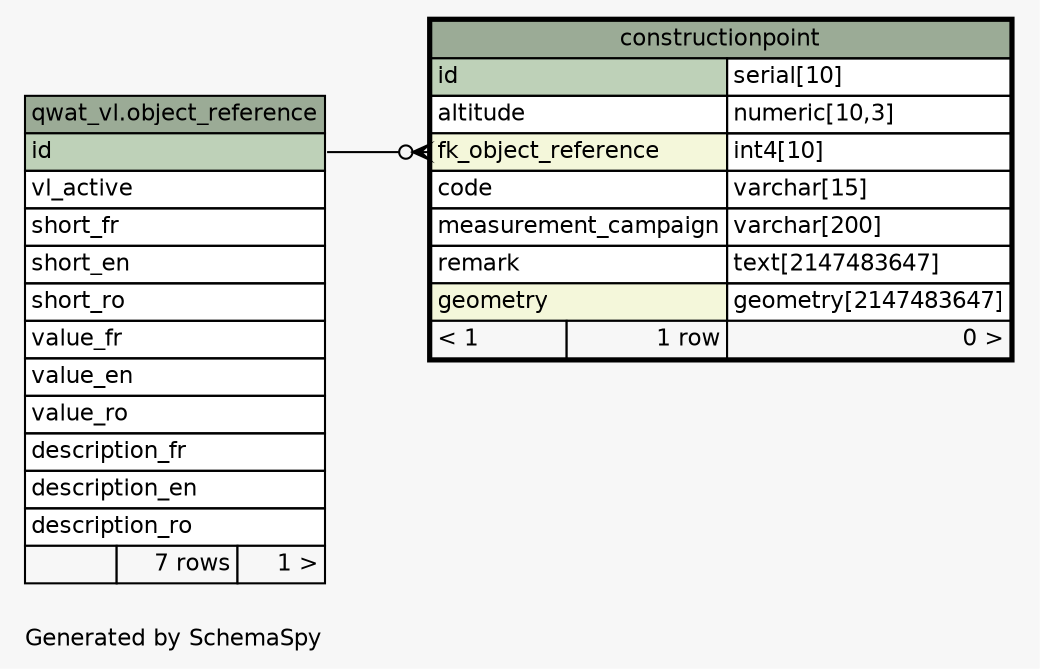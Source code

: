 // dot 2.38.0 on Linux 4.8.0-42-generic
// SchemaSpy rev 590
digraph "oneDegreeRelationshipsDiagram" {
  graph [
    rankdir="RL"
    bgcolor="#f7f7f7"
    label="\nGenerated by SchemaSpy"
    labeljust="l"
    nodesep="0.18"
    ranksep="0.46"
    fontname="Helvetica"
    fontsize="11"
  ];
  node [
    fontname="Helvetica"
    fontsize="11"
    shape="plaintext"
  ];
  edge [
    arrowsize="0.8"
  ];
  "constructionpoint":"fk_object_reference":w -> "qwat_vl.object_reference":"id":e [arrowhead=none dir=back arrowtail=crowodot];
  "constructionpoint" [
    label=<
    <TABLE BORDER="2" CELLBORDER="1" CELLSPACING="0" BGCOLOR="#ffffff">
      <TR><TD COLSPAN="3" BGCOLOR="#9bab96" ALIGN="CENTER">constructionpoint</TD></TR>
      <TR><TD PORT="id" COLSPAN="2" BGCOLOR="#bed1b8" ALIGN="LEFT">id</TD><TD PORT="id.type" ALIGN="LEFT">serial[10]</TD></TR>
      <TR><TD PORT="altitude" COLSPAN="2" ALIGN="LEFT">altitude</TD><TD PORT="altitude.type" ALIGN="LEFT">numeric[10,3]</TD></TR>
      <TR><TD PORT="fk_object_reference" COLSPAN="2" BGCOLOR="#f4f7da" ALIGN="LEFT">fk_object_reference</TD><TD PORT="fk_object_reference.type" ALIGN="LEFT">int4[10]</TD></TR>
      <TR><TD PORT="code" COLSPAN="2" ALIGN="LEFT">code</TD><TD PORT="code.type" ALIGN="LEFT">varchar[15]</TD></TR>
      <TR><TD PORT="measurement_campaign" COLSPAN="2" ALIGN="LEFT">measurement_campaign</TD><TD PORT="measurement_campaign.type" ALIGN="LEFT">varchar[200]</TD></TR>
      <TR><TD PORT="remark" COLSPAN="2" ALIGN="LEFT">remark</TD><TD PORT="remark.type" ALIGN="LEFT">text[2147483647]</TD></TR>
      <TR><TD PORT="geometry" COLSPAN="2" BGCOLOR="#f4f7da" ALIGN="LEFT">geometry</TD><TD PORT="geometry.type" ALIGN="LEFT">geometry[2147483647]</TD></TR>
      <TR><TD ALIGN="LEFT" BGCOLOR="#f7f7f7">&lt; 1</TD><TD ALIGN="RIGHT" BGCOLOR="#f7f7f7">1 row</TD><TD ALIGN="RIGHT" BGCOLOR="#f7f7f7">0 &gt;</TD></TR>
    </TABLE>>
    URL="constructionpoint.html"
    tooltip="constructionpoint"
  ];
  "qwat_vl.object_reference" [
    label=<
    <TABLE BORDER="0" CELLBORDER="1" CELLSPACING="0" BGCOLOR="#ffffff">
      <TR><TD COLSPAN="3" BGCOLOR="#9bab96" ALIGN="CENTER">qwat_vl.object_reference</TD></TR>
      <TR><TD PORT="id" COLSPAN="3" BGCOLOR="#bed1b8" ALIGN="LEFT">id</TD></TR>
      <TR><TD PORT="vl_active" COLSPAN="3" ALIGN="LEFT">vl_active</TD></TR>
      <TR><TD PORT="short_fr" COLSPAN="3" ALIGN="LEFT">short_fr</TD></TR>
      <TR><TD PORT="short_en" COLSPAN="3" ALIGN="LEFT">short_en</TD></TR>
      <TR><TD PORT="short_ro" COLSPAN="3" ALIGN="LEFT">short_ro</TD></TR>
      <TR><TD PORT="value_fr" COLSPAN="3" ALIGN="LEFT">value_fr</TD></TR>
      <TR><TD PORT="value_en" COLSPAN="3" ALIGN="LEFT">value_en</TD></TR>
      <TR><TD PORT="value_ro" COLSPAN="3" ALIGN="LEFT">value_ro</TD></TR>
      <TR><TD PORT="description_fr" COLSPAN="3" ALIGN="LEFT">description_fr</TD></TR>
      <TR><TD PORT="description_en" COLSPAN="3" ALIGN="LEFT">description_en</TD></TR>
      <TR><TD PORT="description_ro" COLSPAN="3" ALIGN="LEFT">description_ro</TD></TR>
      <TR><TD ALIGN="LEFT" BGCOLOR="#f7f7f7">  </TD><TD ALIGN="RIGHT" BGCOLOR="#f7f7f7">7 rows</TD><TD ALIGN="RIGHT" BGCOLOR="#f7f7f7">1 &gt;</TD></TR>
    </TABLE>>
    URL="../../qwat_vl/tables/object_reference.html"
    tooltip="qwat_vl.object_reference"
  ];
}
